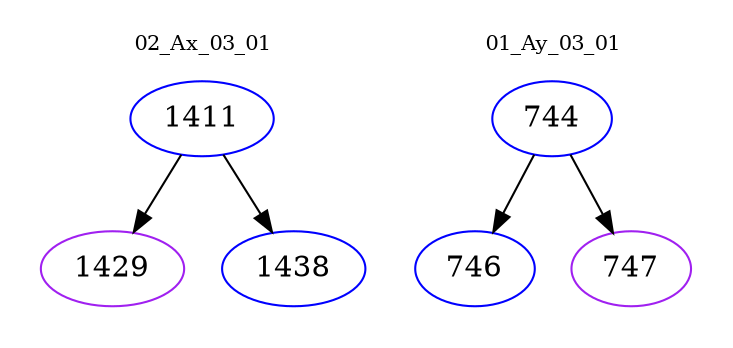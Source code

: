 digraph{
subgraph cluster_0 {
color = white
label = "02_Ax_03_01";
fontsize=10;
T0_1411 [label="1411", color="blue"]
T0_1411 -> T0_1429 [color="black"]
T0_1429 [label="1429", color="purple"]
T0_1411 -> T0_1438 [color="black"]
T0_1438 [label="1438", color="blue"]
}
subgraph cluster_1 {
color = white
label = "01_Ay_03_01";
fontsize=10;
T1_744 [label="744", color="blue"]
T1_744 -> T1_746 [color="black"]
T1_746 [label="746", color="blue"]
T1_744 -> T1_747 [color="black"]
T1_747 [label="747", color="purple"]
}
}
